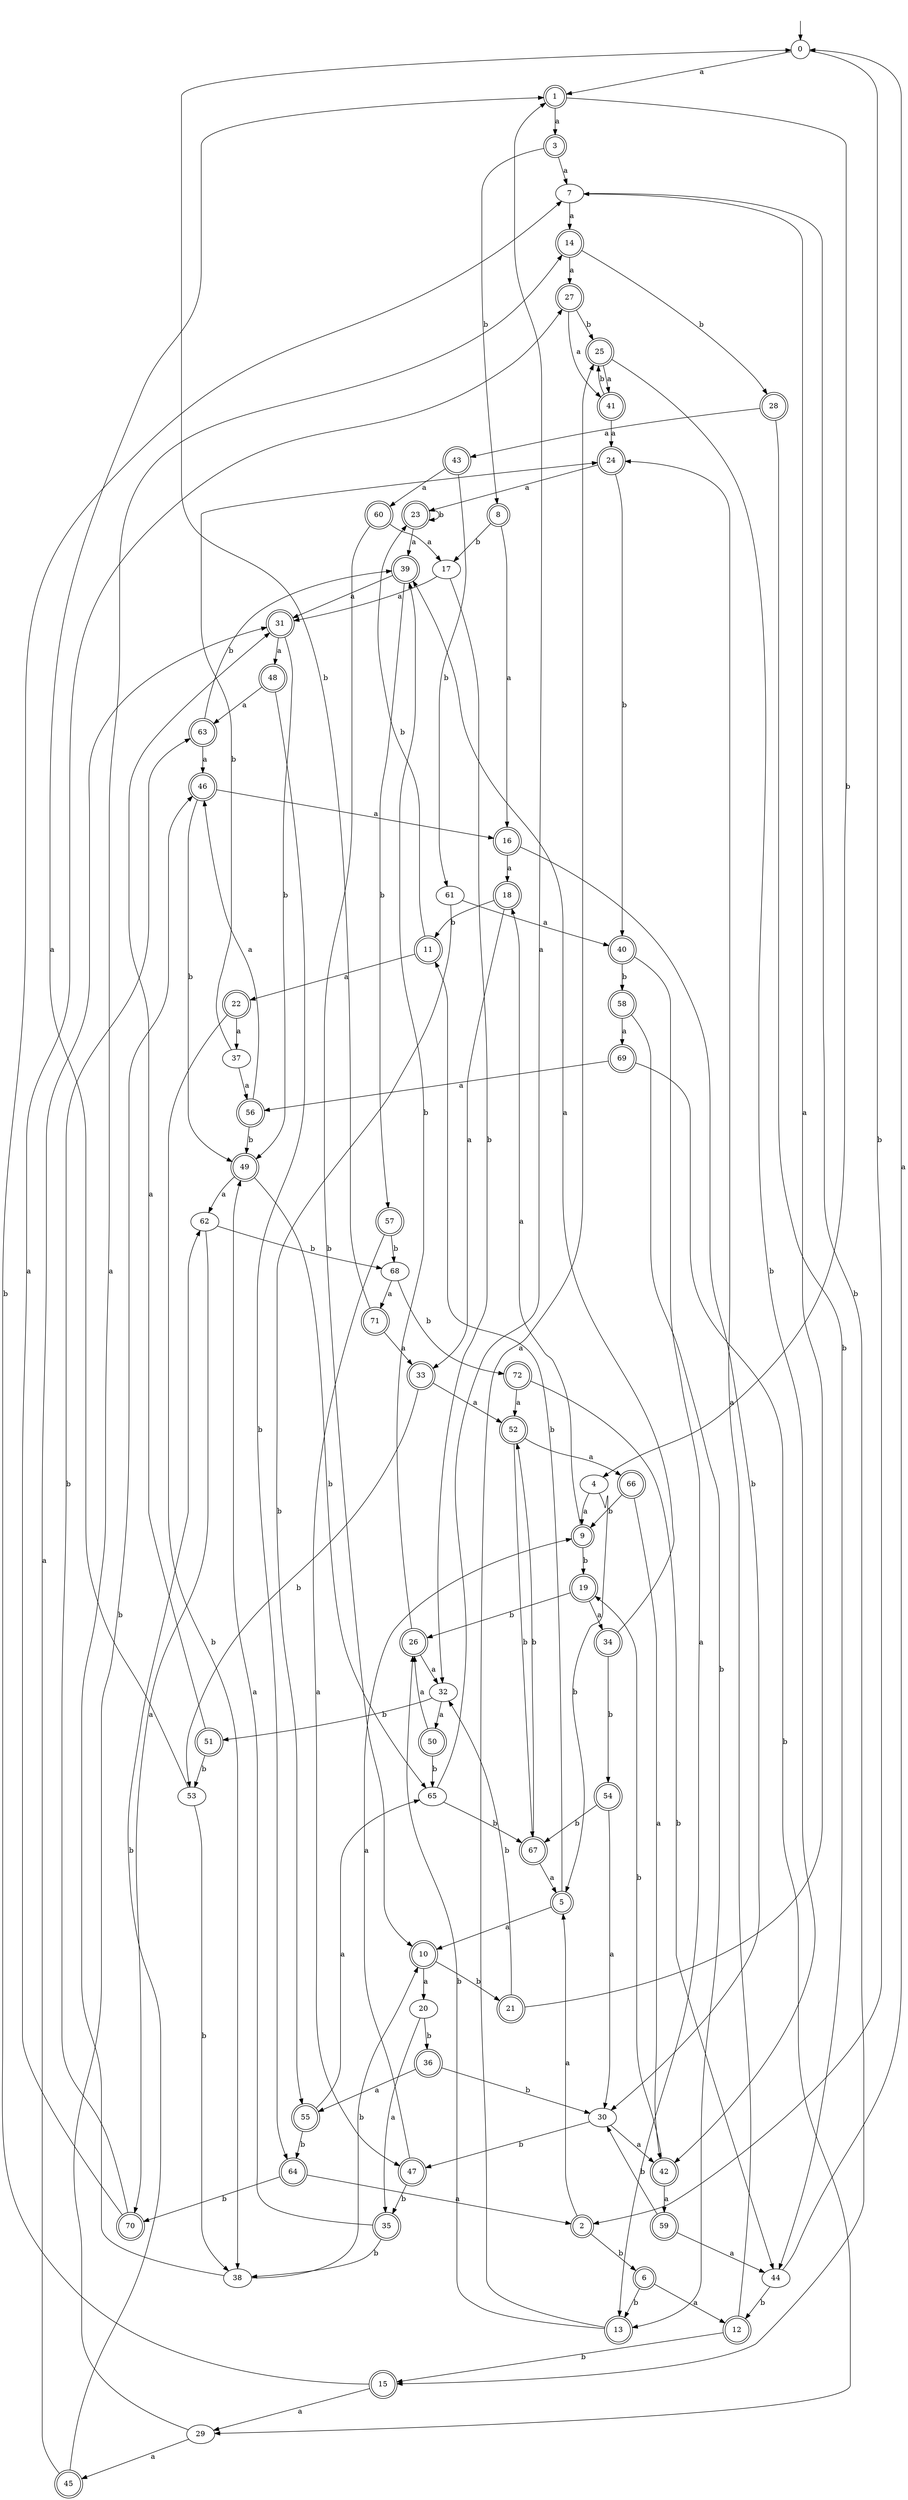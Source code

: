 digraph RandomDFA {
  __start0 [label="", shape=none];
  __start0 -> 0 [label=""];
  0 [shape=circle]
  0 -> 1 [label="a"]
  0 -> 2 [label="b"]
  1 [shape=doublecircle]
  1 -> 3 [label="a"]
  1 -> 4 [label="b"]
  2 [shape=doublecircle]
  2 -> 5 [label="a"]
  2 -> 6 [label="b"]
  3 [shape=doublecircle]
  3 -> 7 [label="a"]
  3 -> 8 [label="b"]
  4
  4 -> 9 [label="a"]
  4 -> 5 [label="b"]
  5 [shape=doublecircle]
  5 -> 10 [label="a"]
  5 -> 11 [label="b"]
  6 [shape=doublecircle]
  6 -> 12 [label="a"]
  6 -> 13 [label="b"]
  7
  7 -> 14 [label="a"]
  7 -> 15 [label="b"]
  8 [shape=doublecircle]
  8 -> 16 [label="a"]
  8 -> 17 [label="b"]
  9 [shape=doublecircle]
  9 -> 18 [label="a"]
  9 -> 19 [label="b"]
  10 [shape=doublecircle]
  10 -> 20 [label="a"]
  10 -> 21 [label="b"]
  11 [shape=doublecircle]
  11 -> 22 [label="a"]
  11 -> 23 [label="b"]
  12 [shape=doublecircle]
  12 -> 24 [label="a"]
  12 -> 15 [label="b"]
  13 [shape=doublecircle]
  13 -> 25 [label="a"]
  13 -> 26 [label="b"]
  14 [shape=doublecircle]
  14 -> 27 [label="a"]
  14 -> 28 [label="b"]
  15 [shape=doublecircle]
  15 -> 29 [label="a"]
  15 -> 7 [label="b"]
  16 [shape=doublecircle]
  16 -> 18 [label="a"]
  16 -> 30 [label="b"]
  17
  17 -> 31 [label="a"]
  17 -> 32 [label="b"]
  18 [shape=doublecircle]
  18 -> 33 [label="a"]
  18 -> 11 [label="b"]
  19 [shape=doublecircle]
  19 -> 34 [label="a"]
  19 -> 26 [label="b"]
  20
  20 -> 35 [label="a"]
  20 -> 36 [label="b"]
  21 [shape=doublecircle]
  21 -> 7 [label="a"]
  21 -> 32 [label="b"]
  22 [shape=doublecircle]
  22 -> 37 [label="a"]
  22 -> 38 [label="b"]
  23 [shape=doublecircle]
  23 -> 39 [label="a"]
  23 -> 23 [label="b"]
  24 [shape=doublecircle]
  24 -> 23 [label="a"]
  24 -> 40 [label="b"]
  25 [shape=doublecircle]
  25 -> 41 [label="a"]
  25 -> 42 [label="b"]
  26 [shape=doublecircle]
  26 -> 32 [label="a"]
  26 -> 39 [label="b"]
  27 [shape=doublecircle]
  27 -> 41 [label="a"]
  27 -> 25 [label="b"]
  28 [shape=doublecircle]
  28 -> 43 [label="a"]
  28 -> 44 [label="b"]
  29
  29 -> 45 [label="a"]
  29 -> 46 [label="b"]
  30
  30 -> 42 [label="a"]
  30 -> 47 [label="b"]
  31 [shape=doublecircle]
  31 -> 48 [label="a"]
  31 -> 49 [label="b"]
  32
  32 -> 50 [label="a"]
  32 -> 51 [label="b"]
  33 [shape=doublecircle]
  33 -> 52 [label="a"]
  33 -> 53 [label="b"]
  34 [shape=doublecircle]
  34 -> 39 [label="a"]
  34 -> 54 [label="b"]
  35 [shape=doublecircle]
  35 -> 49 [label="a"]
  35 -> 38 [label="b"]
  36 [shape=doublecircle]
  36 -> 55 [label="a"]
  36 -> 30 [label="b"]
  37
  37 -> 56 [label="a"]
  37 -> 24 [label="b"]
  38
  38 -> 14 [label="a"]
  38 -> 10 [label="b"]
  39 [shape=doublecircle]
  39 -> 31 [label="a"]
  39 -> 57 [label="b"]
  40 [shape=doublecircle]
  40 -> 13 [label="a"]
  40 -> 58 [label="b"]
  41 [shape=doublecircle]
  41 -> 24 [label="a"]
  41 -> 25 [label="b"]
  42 [shape=doublecircle]
  42 -> 59 [label="a"]
  42 -> 19 [label="b"]
  43 [shape=doublecircle]
  43 -> 60 [label="a"]
  43 -> 61 [label="b"]
  44
  44 -> 0 [label="a"]
  44 -> 12 [label="b"]
  45 [shape=doublecircle]
  45 -> 31 [label="a"]
  45 -> 62 [label="b"]
  46 [shape=doublecircle]
  46 -> 16 [label="a"]
  46 -> 49 [label="b"]
  47 [shape=doublecircle]
  47 -> 9 [label="a"]
  47 -> 35 [label="b"]
  48 [shape=doublecircle]
  48 -> 63 [label="a"]
  48 -> 64 [label="b"]
  49 [shape=doublecircle]
  49 -> 62 [label="a"]
  49 -> 65 [label="b"]
  50 [shape=doublecircle]
  50 -> 26 [label="a"]
  50 -> 65 [label="b"]
  51 [shape=doublecircle]
  51 -> 31 [label="a"]
  51 -> 53 [label="b"]
  52 [shape=doublecircle]
  52 -> 66 [label="a"]
  52 -> 67 [label="b"]
  53
  53 -> 1 [label="a"]
  53 -> 38 [label="b"]
  54 [shape=doublecircle]
  54 -> 30 [label="a"]
  54 -> 67 [label="b"]
  55 [shape=doublecircle]
  55 -> 65 [label="a"]
  55 -> 64 [label="b"]
  56 [shape=doublecircle]
  56 -> 46 [label="a"]
  56 -> 49 [label="b"]
  57 [shape=doublecircle]
  57 -> 47 [label="a"]
  57 -> 68 [label="b"]
  58 [shape=doublecircle]
  58 -> 69 [label="a"]
  58 -> 13 [label="b"]
  59 [shape=doublecircle]
  59 -> 44 [label="a"]
  59 -> 30 [label="b"]
  60 [shape=doublecircle]
  60 -> 17 [label="a"]
  60 -> 10 [label="b"]
  61
  61 -> 40 [label="a"]
  61 -> 55 [label="b"]
  62
  62 -> 70 [label="a"]
  62 -> 68 [label="b"]
  63 [shape=doublecircle]
  63 -> 46 [label="a"]
  63 -> 39 [label="b"]
  64 [shape=doublecircle]
  64 -> 2 [label="a"]
  64 -> 70 [label="b"]
  65
  65 -> 1 [label="a"]
  65 -> 67 [label="b"]
  66 [shape=doublecircle]
  66 -> 42 [label="a"]
  66 -> 9 [label="b"]
  67 [shape=doublecircle]
  67 -> 5 [label="a"]
  67 -> 52 [label="b"]
  68
  68 -> 71 [label="a"]
  68 -> 72 [label="b"]
  69 [shape=doublecircle]
  69 -> 56 [label="a"]
  69 -> 29 [label="b"]
  70 [shape=doublecircle]
  70 -> 27 [label="a"]
  70 -> 63 [label="b"]
  71 [shape=doublecircle]
  71 -> 33 [label="a"]
  71 -> 0 [label="b"]
  72 [shape=doublecircle]
  72 -> 52 [label="a"]
  72 -> 44 [label="b"]
}
